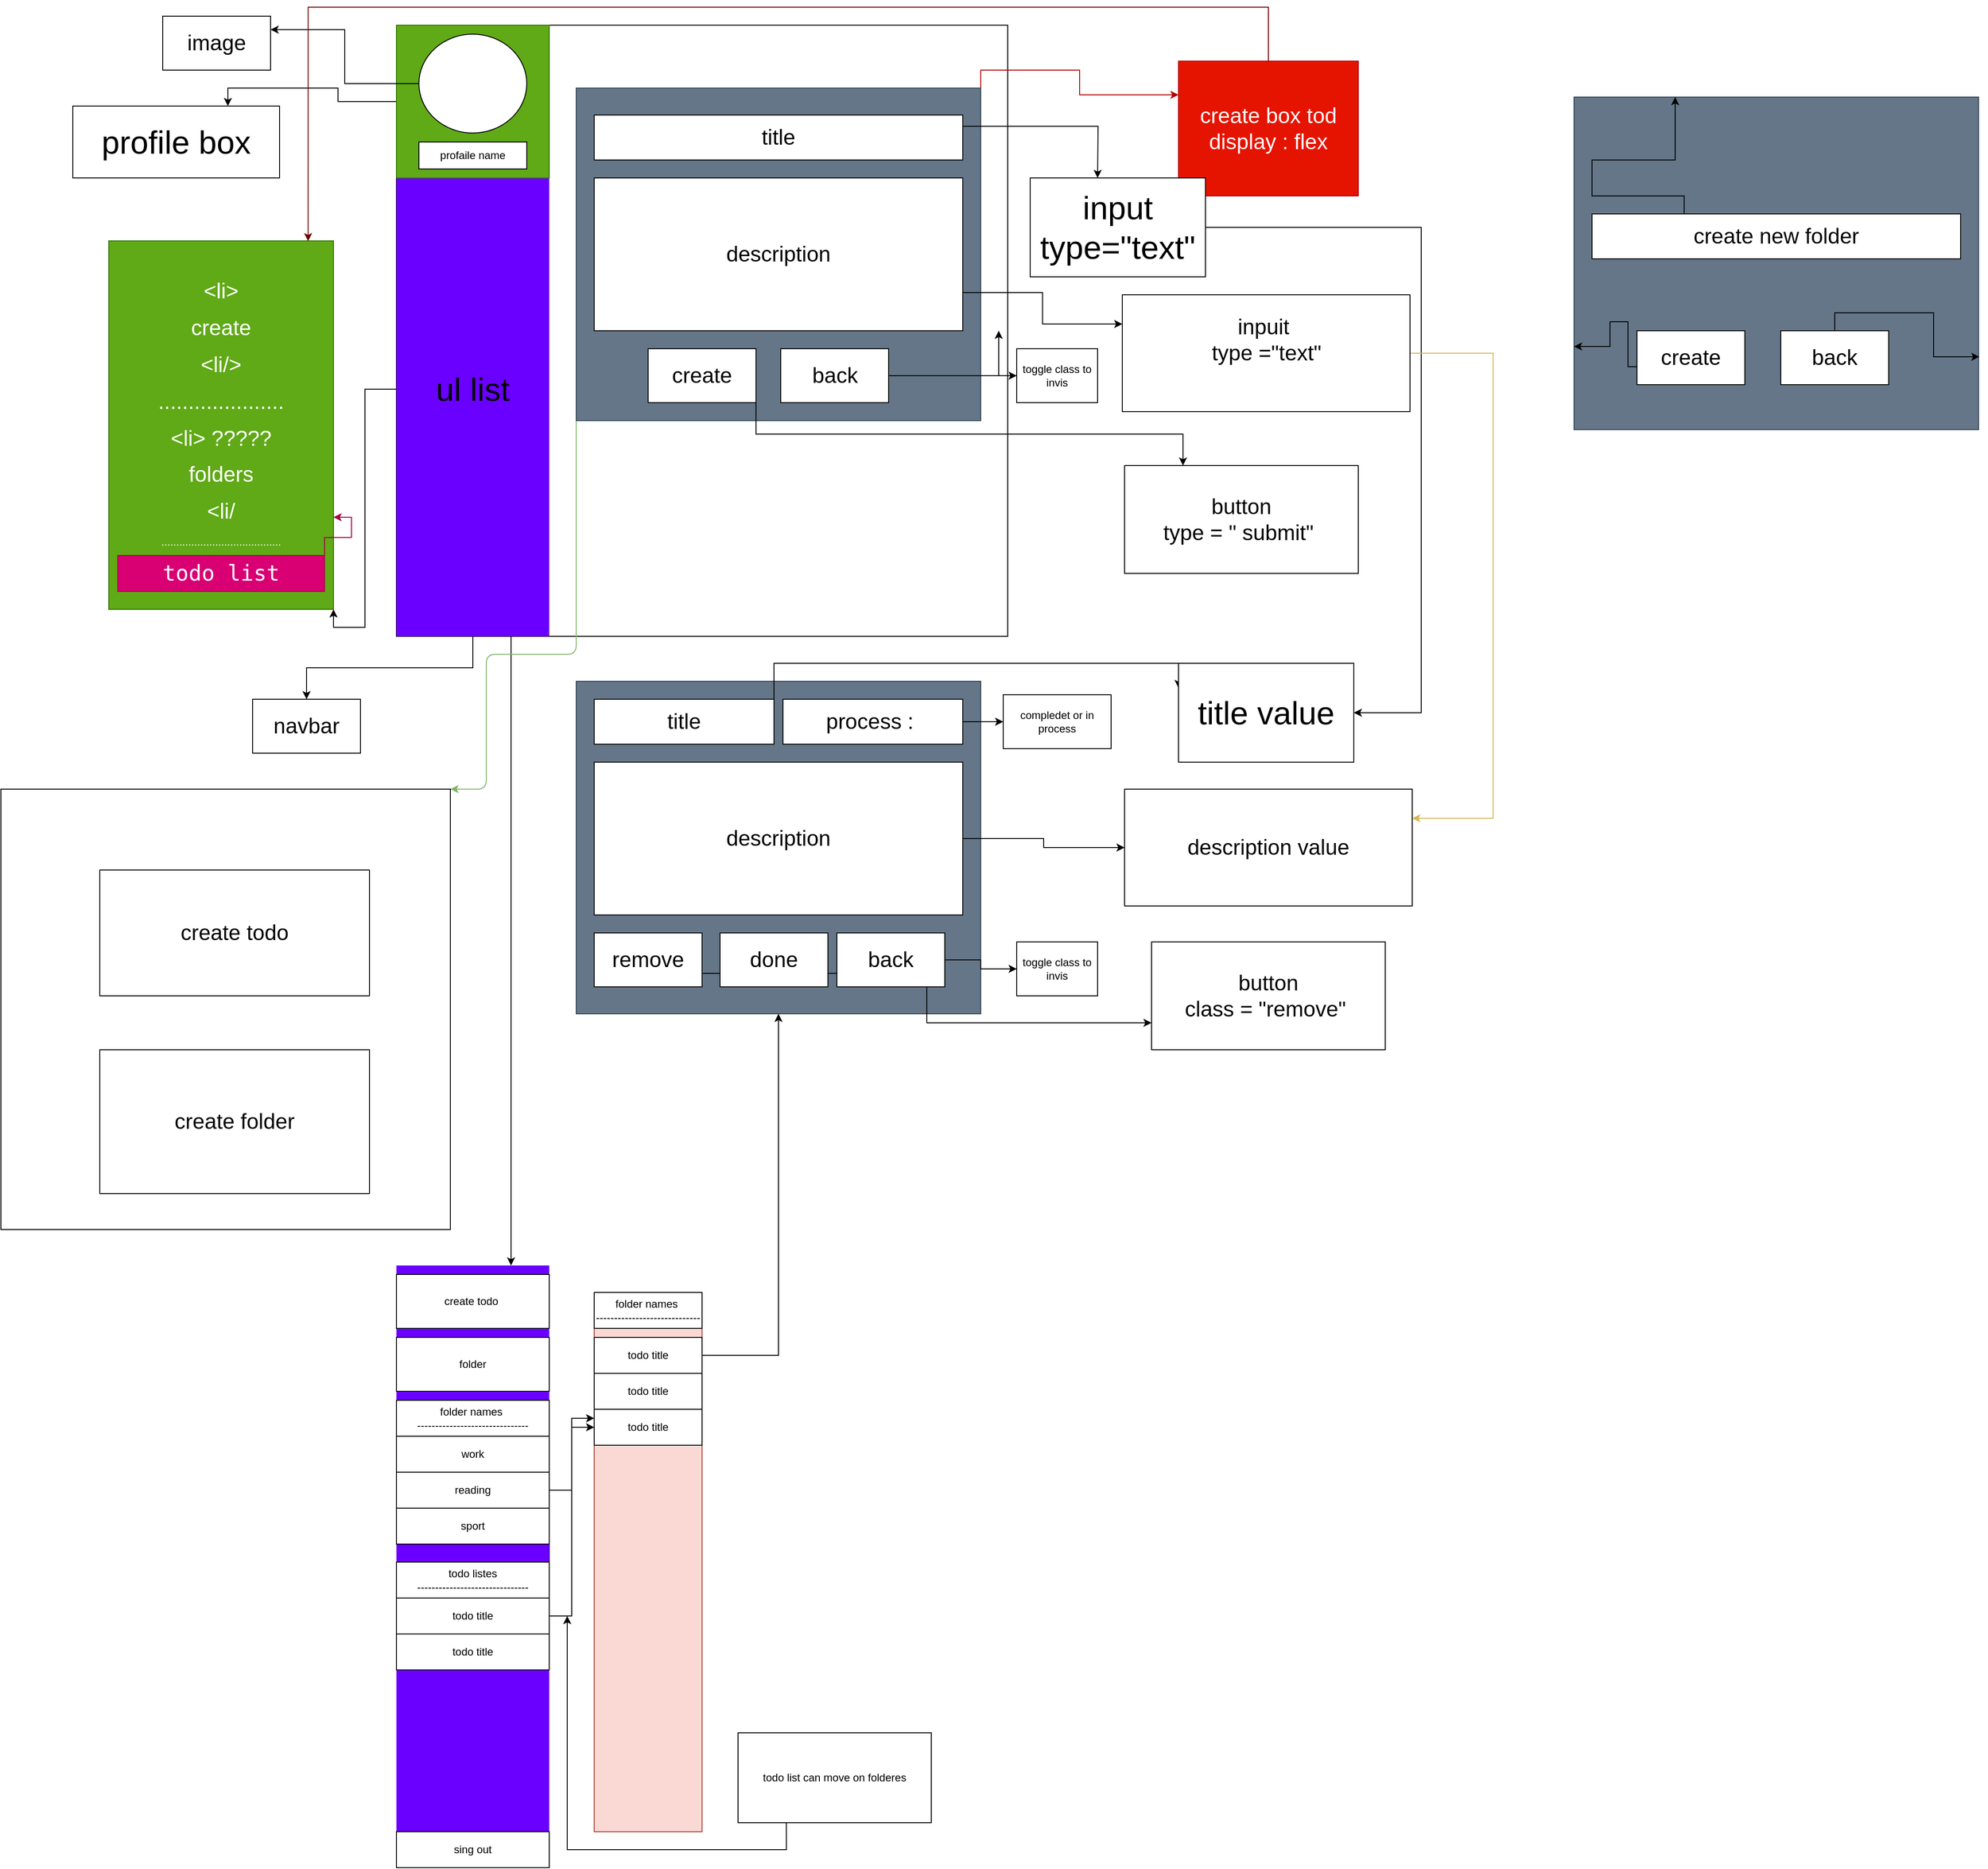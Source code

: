 <mxfile version="13.9.9" type="device"><diagram id="soRYf5IU2YV28QHzgF4Z" name="Page-1"><mxGraphModel dx="3502" dy="1612" grid="1" gridSize="10" guides="1" tooltips="1" connect="1" arrows="1" fold="1" page="1" pageScale="1" pageWidth="850" pageHeight="1100" math="0" shadow="0"><root><mxCell id="0"/><mxCell id="1" parent="0"/><mxCell id="wcgVE5dAAhWsLzOFIcn2-1" value="" style="whiteSpace=wrap;html=1;aspect=fixed;" parent="1" vertex="1"><mxGeometry x="-400" y="30" width="680" height="680" as="geometry"/></mxCell><mxCell id="wcgVE5dAAhWsLzOFIcn2-2" value="&lt;span style=&quot;font-size: 24px&quot;&gt;navbar&lt;br&gt;&lt;/span&gt;" style="rounded=0;whiteSpace=wrap;html=1;" parent="1" vertex="1"><mxGeometry x="-560" y="780" width="120" height="60" as="geometry"/></mxCell><mxCell id="wcgVE5dAAhWsLzOFIcn2-6" style="edgeStyle=orthogonalEdgeStyle;rounded=0;orthogonalLoop=1;jettySize=auto;html=1;exitX=0.5;exitY=1;exitDx=0;exitDy=0;entryX=0.5;entryY=0;entryDx=0;entryDy=0;" parent="1" source="wcgVE5dAAhWsLzOFIcn2-3" target="wcgVE5dAAhWsLzOFIcn2-2" edge="1"><mxGeometry relative="1" as="geometry"><mxPoint x="-315" y="830" as="targetPoint"/></mxGeometry></mxCell><mxCell id="Wy1WqBPB2_bPE5-Rw6UQ-10" style="edgeStyle=orthogonalEdgeStyle;rounded=0;orthogonalLoop=1;jettySize=auto;html=1;exitX=0.75;exitY=1;exitDx=0;exitDy=0;entryX=0.75;entryY=0;entryDx=0;entryDy=0;" parent="1" source="wcgVE5dAAhWsLzOFIcn2-3" target="Wy1WqBPB2_bPE5-Rw6UQ-7" edge="1"><mxGeometry relative="1" as="geometry"/></mxCell><mxCell id="wcgVE5dAAhWsLzOFIcn2-3" value="" style="rounded=0;whiteSpace=wrap;html=1;fillColor=#6a00ff;fontColor=#ffffff;strokeColor=none;" parent="1" vertex="1"><mxGeometry x="-400" y="40" width="170" height="670" as="geometry"/></mxCell><mxCell id="wcgVE5dAAhWsLzOFIcn2-8" style="edgeStyle=orthogonalEdgeStyle;rounded=0;orthogonalLoop=1;jettySize=auto;html=1;exitX=0;exitY=0.5;exitDx=0;exitDy=0;entryX=0.75;entryY=0;entryDx=0;entryDy=0;" parent="1" source="wcgVE5dAAhWsLzOFIcn2-7" target="wcgVE5dAAhWsLzOFIcn2-9" edge="1"><mxGeometry relative="1" as="geometry"><mxPoint x="-480" y="230" as="targetPoint"/></mxGeometry></mxCell><mxCell id="wcgVE5dAAhWsLzOFIcn2-7" value="" style="rounded=0;whiteSpace=wrap;html=1;fillColor=#60a917;strokeColor=#2D7600;fontColor=#ffffff;" parent="1" vertex="1"><mxGeometry x="-400" y="30" width="170" height="170" as="geometry"/></mxCell><mxCell id="wcgVE5dAAhWsLzOFIcn2-9" value="&lt;font style=&quot;font-size: 36px&quot;&gt;profile box&lt;/font&gt;" style="rounded=0;whiteSpace=wrap;html=1;" parent="1" vertex="1"><mxGeometry x="-760" y="120" width="230" height="80" as="geometry"/></mxCell><mxCell id="wcgVE5dAAhWsLzOFIcn2-12" style="edgeStyle=orthogonalEdgeStyle;rounded=0;orthogonalLoop=1;jettySize=auto;html=1;exitX=0;exitY=0.5;exitDx=0;exitDy=0;entryX=1;entryY=0.25;entryDx=0;entryDy=0;" parent="1" source="wcgVE5dAAhWsLzOFIcn2-11" target="wcgVE5dAAhWsLzOFIcn2-13" edge="1"><mxGeometry relative="1" as="geometry"><mxPoint x="-540" y="50" as="targetPoint"/></mxGeometry></mxCell><mxCell id="wcgVE5dAAhWsLzOFIcn2-11" value="" style="ellipse;whiteSpace=wrap;html=1;" parent="1" vertex="1"><mxGeometry x="-375" y="40" width="120" height="110" as="geometry"/></mxCell><mxCell id="wcgVE5dAAhWsLzOFIcn2-13" value="&lt;font style=&quot;font-size: 24px&quot;&gt;image&lt;/font&gt;" style="rounded=0;whiteSpace=wrap;html=1;" parent="1" vertex="1"><mxGeometry x="-660" y="20" width="120" height="60" as="geometry"/></mxCell><mxCell id="wcgVE5dAAhWsLzOFIcn2-14" value="profaile name" style="rounded=0;whiteSpace=wrap;html=1;" parent="1" vertex="1"><mxGeometry x="-375" y="160" width="120" height="30" as="geometry"/></mxCell><mxCell id="wcgVE5dAAhWsLzOFIcn2-16" style="edgeStyle=orthogonalEdgeStyle;rounded=0;orthogonalLoop=1;jettySize=auto;html=1;exitX=1;exitY=0;exitDx=0;exitDy=0;entryX=0;entryY=0.25;entryDx=0;entryDy=0;fillColor=#e51400;strokeColor=#B20000;" parent="1" source="wcgVE5dAAhWsLzOFIcn2-15" target="wcgVE5dAAhWsLzOFIcn2-17" edge="1"><mxGeometry relative="1" as="geometry"><mxPoint x="460" y="140" as="targetPoint"/></mxGeometry></mxCell><mxCell id="dwy9-TNj8Z2yCekTTz8A-10" style="edgeStyle=orthogonalEdgeStyle;rounded=1;orthogonalLoop=1;jettySize=auto;html=1;exitX=0;exitY=1;exitDx=0;exitDy=0;entryX=1;entryY=0;entryDx=0;entryDy=0;fillColor=#d5e8d4;strokeColor=#82b366;" parent="1" source="wcgVE5dAAhWsLzOFIcn2-15" target="dwy9-TNj8Z2yCekTTz8A-1" edge="1"><mxGeometry relative="1" as="geometry"><Array as="points"><mxPoint x="-200" y="730"/><mxPoint x="-300" y="730"/></Array></mxGeometry></mxCell><mxCell id="wcgVE5dAAhWsLzOFIcn2-15" value="" style="rounded=0;whiteSpace=wrap;html=1;fillColor=#647687;strokeColor=#314354;fontColor=#ffffff;" parent="1" vertex="1"><mxGeometry x="-200" y="100" width="450" height="370" as="geometry"/></mxCell><mxCell id="wcgVE5dAAhWsLzOFIcn2-43" style="edgeStyle=orthogonalEdgeStyle;rounded=0;orthogonalLoop=1;jettySize=auto;html=1;exitX=0.5;exitY=0;exitDx=0;exitDy=0;entryX=0.887;entryY=0.001;entryDx=0;entryDy=0;entryPerimeter=0;fillColor=#a20025;strokeColor=#6F0000;" parent="1" source="wcgVE5dAAhWsLzOFIcn2-17" target="wcgVE5dAAhWsLzOFIcn2-37" edge="1"><mxGeometry relative="1" as="geometry"><Array as="points"><mxPoint x="570" y="10"/><mxPoint x="-498" y="10"/></Array></mxGeometry></mxCell><mxCell id="wcgVE5dAAhWsLzOFIcn2-17" value="&lt;font style=&quot;font-size: 24px&quot;&gt;create box tod&lt;br&gt;display : flex&lt;br&gt;&lt;/font&gt;" style="rounded=0;whiteSpace=wrap;html=1;fillColor=#e51400;strokeColor=#B20000;fontColor=#ffffff;" parent="1" vertex="1"><mxGeometry x="470" y="70" width="200" height="150" as="geometry"/></mxCell><mxCell id="wcgVE5dAAhWsLzOFIcn2-27" style="edgeStyle=orthogonalEdgeStyle;rounded=0;orthogonalLoop=1;jettySize=auto;html=1;exitX=1;exitY=0.25;exitDx=0;exitDy=0;" parent="1" source="wcgVE5dAAhWsLzOFIcn2-18" edge="1"><mxGeometry relative="1" as="geometry"><mxPoint x="380" y="200" as="targetPoint"/></mxGeometry></mxCell><mxCell id="wcgVE5dAAhWsLzOFIcn2-18" value="&lt;font style=&quot;font-size: 24px&quot;&gt;title&lt;/font&gt;" style="rounded=0;whiteSpace=wrap;html=1;" parent="1" vertex="1"><mxGeometry x="-180" y="130" width="410" height="50" as="geometry"/></mxCell><mxCell id="wcgVE5dAAhWsLzOFIcn2-29" style="edgeStyle=orthogonalEdgeStyle;rounded=0;orthogonalLoop=1;jettySize=auto;html=1;exitX=1;exitY=0.75;exitDx=0;exitDy=0;entryX=0;entryY=0.25;entryDx=0;entryDy=0;" parent="1" source="wcgVE5dAAhWsLzOFIcn2-19" target="wcgVE5dAAhWsLzOFIcn2-30" edge="1"><mxGeometry relative="1" as="geometry"><mxPoint x="380" y="370" as="targetPoint"/></mxGeometry></mxCell><mxCell id="wcgVE5dAAhWsLzOFIcn2-19" value="&lt;font style=&quot;font-size: 24px&quot;&gt;description&lt;/font&gt;" style="rounded=0;whiteSpace=wrap;html=1;" parent="1" vertex="1"><mxGeometry x="-180" y="200" width="410" height="170" as="geometry"/></mxCell><mxCell id="wcgVE5dAAhWsLzOFIcn2-33" style="edgeStyle=orthogonalEdgeStyle;rounded=0;orthogonalLoop=1;jettySize=auto;html=1;exitX=1;exitY=1;exitDx=0;exitDy=0;entryX=0.25;entryY=0;entryDx=0;entryDy=0;" parent="1" source="wcgVE5dAAhWsLzOFIcn2-22" target="wcgVE5dAAhWsLzOFIcn2-34" edge="1"><mxGeometry relative="1" as="geometry"><mxPoint x="480" y="520" as="targetPoint"/></mxGeometry></mxCell><mxCell id="wcgVE5dAAhWsLzOFIcn2-22" value="&lt;font style=&quot;font-size: 24px&quot;&gt;create&lt;/font&gt;" style="rounded=0;whiteSpace=wrap;html=1;" parent="1" vertex="1"><mxGeometry x="-120" y="390" width="120" height="60" as="geometry"/></mxCell><mxCell id="wcgVE5dAAhWsLzOFIcn2-56" style="edgeStyle=orthogonalEdgeStyle;rounded=0;orthogonalLoop=1;jettySize=auto;html=1;exitX=1;exitY=0.5;exitDx=0;exitDy=0;entryX=1;entryY=0.5;entryDx=0;entryDy=0;" parent="1" source="wcgVE5dAAhWsLzOFIcn2-28" target="wcgVE5dAAhWsLzOFIcn2-52" edge="1"><mxGeometry relative="1" as="geometry"><Array as="points"><mxPoint x="740" y="255"/><mxPoint x="740" y="795"/></Array></mxGeometry></mxCell><mxCell id="wcgVE5dAAhWsLzOFIcn2-28" value="&lt;span style=&quot;font-size: 36px&quot;&gt;input type=&quot;text&quot;&lt;/span&gt;" style="rounded=0;whiteSpace=wrap;html=1;" parent="1" vertex="1"><mxGeometry x="305" y="200" width="195" height="110" as="geometry"/></mxCell><mxCell id="wcgVE5dAAhWsLzOFIcn2-57" style="edgeStyle=orthogonalEdgeStyle;rounded=0;orthogonalLoop=1;jettySize=auto;html=1;exitX=1;exitY=0.5;exitDx=0;exitDy=0;entryX=1;entryY=0.25;entryDx=0;entryDy=0;fillColor=#fff2cc;strokeColor=#d6b656;" parent="1" source="wcgVE5dAAhWsLzOFIcn2-30" target="wcgVE5dAAhWsLzOFIcn2-51" edge="1"><mxGeometry relative="1" as="geometry"><Array as="points"><mxPoint x="820" y="395"/><mxPoint x="820" y="913"/></Array></mxGeometry></mxCell><mxCell id="wcgVE5dAAhWsLzOFIcn2-30" value="&lt;span style=&quot;font-size: 24px&quot;&gt;inpuit&amp;nbsp;&lt;br&gt;type =&quot;text&quot;&lt;br&gt;&lt;br&gt;&lt;/span&gt;" style="rounded=0;whiteSpace=wrap;html=1;" parent="1" vertex="1"><mxGeometry x="407.5" y="330" width="320" height="130" as="geometry"/></mxCell><mxCell id="wcgVE5dAAhWsLzOFIcn2-34" value="&lt;font style=&quot;font-size: 24px&quot;&gt;button&lt;br&gt;type = &quot; submit&quot;&amp;nbsp;&lt;br&gt;&lt;/font&gt;" style="rounded=0;whiteSpace=wrap;html=1;" parent="1" vertex="1"><mxGeometry x="410" y="520" width="260" height="120" as="geometry"/></mxCell><mxCell id="wcgVE5dAAhWsLzOFIcn2-36" style="edgeStyle=orthogonalEdgeStyle;rounded=0;orthogonalLoop=1;jettySize=auto;html=1;exitX=0;exitY=0.5;exitDx=0;exitDy=0;entryX=1;entryY=1;entryDx=0;entryDy=0;" parent="1" source="wcgVE5dAAhWsLzOFIcn2-35" target="wcgVE5dAAhWsLzOFIcn2-37" edge="1"><mxGeometry relative="1" as="geometry"><mxPoint x="-470" y="330" as="targetPoint"/></mxGeometry></mxCell><mxCell id="wcgVE5dAAhWsLzOFIcn2-35" value="&lt;span style=&quot;font-size: 36px&quot;&gt;ul list&lt;br&gt;&lt;/span&gt;" style="rounded=0;whiteSpace=wrap;html=1;fillColor=none;strokeColor=none;" parent="1" vertex="1"><mxGeometry x="-400" y="200" width="170" height="470" as="geometry"/></mxCell><mxCell id="wcgVE5dAAhWsLzOFIcn2-37" value="&lt;blockquote&gt;&lt;span style=&quot;font-size: 24px&quot;&gt;&amp;lt;li&amp;gt;&lt;/span&gt;&lt;/blockquote&gt;&lt;blockquote&gt;&lt;span style=&quot;font-size: 24px&quot;&gt;create&lt;/span&gt;&lt;/blockquote&gt;&lt;blockquote&gt;&lt;span style=&quot;font-size: 24px&quot;&gt;&amp;lt;li/&amp;gt;&lt;/span&gt;&lt;/blockquote&gt;&lt;blockquote&gt;&lt;span style=&quot;font-size: 24px&quot;&gt;.....................&lt;/span&gt;&lt;/blockquote&gt;&lt;blockquote&gt;&lt;span style=&quot;font-size: 24px&quot;&gt;&amp;lt;li&amp;gt; ?????&lt;/span&gt;&lt;/blockquote&gt;&lt;blockquote&gt;&lt;span style=&quot;font-size: 24px&quot;&gt;folders&lt;/span&gt;&lt;/blockquote&gt;&lt;blockquote&gt;&lt;span style=&quot;font-size: 24px&quot;&gt;&amp;lt;li/&lt;/span&gt;&lt;/blockquote&gt;&lt;blockquote&gt;........................................&lt;/blockquote&gt;&lt;pre&gt;&lt;br&gt;&lt;/pre&gt;&lt;div style=&quot;text-align: justify&quot;&gt;&lt;/div&gt;" style="rounded=0;whiteSpace=wrap;html=1;fillColor=#60a917;strokeColor=#2D7600;fontColor=#ffffff;" parent="1" vertex="1"><mxGeometry x="-720" y="270" width="250" height="410" as="geometry"/></mxCell><mxCell id="wcgVE5dAAhWsLzOFIcn2-41" style="edgeStyle=orthogonalEdgeStyle;rounded=0;orthogonalLoop=1;jettySize=auto;html=1;exitX=1;exitY=0;exitDx=0;exitDy=0;entryX=1;entryY=0.75;entryDx=0;entryDy=0;fillColor=#d80073;strokeColor=#A50040;" parent="1" source="wcgVE5dAAhWsLzOFIcn2-40" target="wcgVE5dAAhWsLzOFIcn2-37" edge="1"><mxGeometry relative="1" as="geometry"/></mxCell><mxCell id="wcgVE5dAAhWsLzOFIcn2-40" value="&lt;pre&gt;&lt;span style=&quot;font-size: 24px&quot;&gt;todo list&lt;/span&gt;&lt;/pre&gt;" style="rounded=0;whiteSpace=wrap;html=1;fillColor=#d80073;strokeColor=#A50040;fontColor=#ffffff;" parent="1" vertex="1"><mxGeometry x="-710" y="620" width="230" height="40" as="geometry"/></mxCell><mxCell id="wcgVE5dAAhWsLzOFIcn2-46" value="" style="rounded=0;whiteSpace=wrap;html=1;fillColor=#647687;strokeColor=#314354;fontColor=#ffffff;" parent="1" vertex="1"><mxGeometry x="-200" y="760" width="450" height="370" as="geometry"/></mxCell><mxCell id="wcgVE5dAAhWsLzOFIcn2-53" style="edgeStyle=orthogonalEdgeStyle;rounded=0;orthogonalLoop=1;jettySize=auto;html=1;exitX=1;exitY=0.5;exitDx=0;exitDy=0;entryX=0;entryY=0.25;entryDx=0;entryDy=0;" parent="1" source="wcgVE5dAAhWsLzOFIcn2-47" target="wcgVE5dAAhWsLzOFIcn2-52" edge="1"><mxGeometry relative="1" as="geometry"><Array as="points"><mxPoint x="20" y="740"/><mxPoint x="470" y="740"/></Array></mxGeometry></mxCell><mxCell id="wcgVE5dAAhWsLzOFIcn2-47" value="&lt;font style=&quot;font-size: 24px&quot;&gt;title&lt;/font&gt;" style="rounded=0;whiteSpace=wrap;html=1;" parent="1" vertex="1"><mxGeometry x="-180" y="780" width="200" height="50" as="geometry"/></mxCell><mxCell id="wcgVE5dAAhWsLzOFIcn2-54" style="edgeStyle=orthogonalEdgeStyle;rounded=0;orthogonalLoop=1;jettySize=auto;html=1;exitX=1;exitY=0.5;exitDx=0;exitDy=0;" parent="1" source="wcgVE5dAAhWsLzOFIcn2-48" target="wcgVE5dAAhWsLzOFIcn2-51" edge="1"><mxGeometry relative="1" as="geometry"/></mxCell><mxCell id="wcgVE5dAAhWsLzOFIcn2-48" value="&lt;font style=&quot;font-size: 24px&quot;&gt;description&lt;/font&gt;" style="rounded=0;whiteSpace=wrap;html=1;" parent="1" vertex="1"><mxGeometry x="-180" y="850" width="410" height="170" as="geometry"/></mxCell><mxCell id="wcgVE5dAAhWsLzOFIcn2-55" style="edgeStyle=orthogonalEdgeStyle;rounded=0;orthogonalLoop=1;jettySize=auto;html=1;exitX=1;exitY=0.75;exitDx=0;exitDy=0;entryX=0;entryY=0.75;entryDx=0;entryDy=0;" parent="1" source="wcgVE5dAAhWsLzOFIcn2-49" target="wcgVE5dAAhWsLzOFIcn2-50" edge="1"><mxGeometry relative="1" as="geometry"/></mxCell><mxCell id="wcgVE5dAAhWsLzOFIcn2-49" value="&lt;font style=&quot;font-size: 24px&quot;&gt;remove&lt;/font&gt;" style="rounded=0;whiteSpace=wrap;html=1;" parent="1" vertex="1"><mxGeometry x="-180" y="1040" width="120" height="60" as="geometry"/></mxCell><mxCell id="wcgVE5dAAhWsLzOFIcn2-50" value="&lt;font style=&quot;font-size: 24px&quot;&gt;button&lt;br&gt;class = &quot;remove&quot;&amp;nbsp;&lt;br&gt;&lt;/font&gt;" style="rounded=0;whiteSpace=wrap;html=1;" parent="1" vertex="1"><mxGeometry x="440" y="1050" width="260" height="120" as="geometry"/></mxCell><mxCell id="wcgVE5dAAhWsLzOFIcn2-51" value="&lt;span style=&quot;font-size: 24px&quot;&gt;description value&lt;br&gt;&lt;/span&gt;" style="rounded=0;whiteSpace=wrap;html=1;" parent="1" vertex="1"><mxGeometry x="410" y="880" width="320" height="130" as="geometry"/></mxCell><mxCell id="wcgVE5dAAhWsLzOFIcn2-52" value="&lt;span style=&quot;font-size: 36px&quot;&gt;title value&lt;/span&gt;" style="rounded=0;whiteSpace=wrap;html=1;" parent="1" vertex="1"><mxGeometry x="470" y="740" width="195" height="110" as="geometry"/></mxCell><mxCell id="dwy9-TNj8Z2yCekTTz8A-1" value="" style="rounded=0;whiteSpace=wrap;html=1;" parent="1" vertex="1"><mxGeometry x="-840" y="880" width="500" height="490" as="geometry"/></mxCell><mxCell id="dwy9-TNj8Z2yCekTTz8A-8" value="&lt;span style=&quot;font-size: 24px&quot;&gt;create todo&lt;/span&gt;" style="rounded=0;whiteSpace=wrap;html=1;" parent="1" vertex="1"><mxGeometry x="-730" y="970" width="300" height="140" as="geometry"/></mxCell><mxCell id="dwy9-TNj8Z2yCekTTz8A-9" value="&lt;font style=&quot;font-size: 24px&quot;&gt;create folder&lt;/font&gt;" style="rounded=0;whiteSpace=wrap;html=1;" parent="1" vertex="1"><mxGeometry x="-730" y="1170" width="300" height="160" as="geometry"/></mxCell><mxCell id="Wy1WqBPB2_bPE5-Rw6UQ-18" style="edgeStyle=orthogonalEdgeStyle;rounded=0;orthogonalLoop=1;jettySize=auto;html=1;exitX=1;exitY=0.5;exitDx=0;exitDy=0;entryX=0;entryY=0.5;entryDx=0;entryDy=0;" parent="1" source="Wy1WqBPB2_bPE5-Rw6UQ-7" target="Wy1WqBPB2_bPE5-Rw6UQ-24" edge="1"><mxGeometry relative="1" as="geometry"><Array as="points"><mxPoint x="-230" y="1660"/><mxPoint x="-205" y="1660"/><mxPoint x="-205" y="1590"/></Array></mxGeometry></mxCell><mxCell id="Wy1WqBPB2_bPE5-Rw6UQ-7" value="" style="rounded=0;whiteSpace=wrap;html=1;fillColor=#6a00ff;fontColor=#ffffff;strokeColor=none;" parent="1" vertex="1"><mxGeometry x="-400" y="1410" width="170" height="670" as="geometry"/></mxCell><mxCell id="Wy1WqBPB2_bPE5-Rw6UQ-11" value="create todo&amp;nbsp;" style="rounded=0;whiteSpace=wrap;html=1;" parent="1" vertex="1"><mxGeometry x="-400" y="1420" width="170" height="60" as="geometry"/></mxCell><mxCell id="Wy1WqBPB2_bPE5-Rw6UQ-12" value="folder" style="rounded=0;whiteSpace=wrap;html=1;" parent="1" vertex="1"><mxGeometry x="-400" y="1490" width="170" height="60" as="geometry"/></mxCell><mxCell id="Wy1WqBPB2_bPE5-Rw6UQ-13" value="folder names&amp;nbsp;&lt;br&gt;-------------------------------" style="rounded=0;whiteSpace=wrap;html=1;" parent="1" vertex="1"><mxGeometry x="-400" y="1560" width="170" height="40" as="geometry"/></mxCell><mxCell id="Wy1WqBPB2_bPE5-Rw6UQ-14" value="work" style="rounded=0;whiteSpace=wrap;html=1;" parent="1" vertex="1"><mxGeometry x="-400" y="1600" width="170" height="40" as="geometry"/></mxCell><mxCell id="Wy1WqBPB2_bPE5-Rw6UQ-15" value="reading" style="rounded=0;whiteSpace=wrap;html=1;" parent="1" vertex="1"><mxGeometry x="-400" y="1640" width="170" height="40" as="geometry"/></mxCell><mxCell id="Wy1WqBPB2_bPE5-Rw6UQ-16" value="sport" style="rounded=0;whiteSpace=wrap;html=1;" parent="1" vertex="1"><mxGeometry x="-400" y="1680" width="170" height="40" as="geometry"/></mxCell><mxCell id="Wy1WqBPB2_bPE5-Rw6UQ-17" value="" style="rounded=0;whiteSpace=wrap;html=1;fillColor=#fad9d5;strokeColor=#ae4132;" parent="1" vertex="1"><mxGeometry x="-180" y="1440" width="120" height="600" as="geometry"/></mxCell><mxCell id="Wy1WqBPB2_bPE5-Rw6UQ-19" value="folder names&amp;nbsp;&lt;br&gt;-----------------------------" style="rounded=0;whiteSpace=wrap;html=1;" parent="1" vertex="1"><mxGeometry x="-180" y="1440" width="120" height="40" as="geometry"/></mxCell><mxCell id="Wy1WqBPB2_bPE5-Rw6UQ-22" style="edgeStyle=orthogonalEdgeStyle;rounded=0;orthogonalLoop=1;jettySize=auto;html=1;exitX=1;exitY=0.5;exitDx=0;exitDy=0;entryX=0.5;entryY=1;entryDx=0;entryDy=0;" parent="1" source="Wy1WqBPB2_bPE5-Rw6UQ-21" target="wcgVE5dAAhWsLzOFIcn2-46" edge="1"><mxGeometry relative="1" as="geometry"/></mxCell><mxCell id="Wy1WqBPB2_bPE5-Rw6UQ-21" value="todo title" style="rounded=0;whiteSpace=wrap;html=1;" parent="1" vertex="1"><mxGeometry x="-180" y="1490" width="120" height="40" as="geometry"/></mxCell><mxCell id="Wy1WqBPB2_bPE5-Rw6UQ-23" value="todo title" style="rounded=0;whiteSpace=wrap;html=1;" parent="1" vertex="1"><mxGeometry x="-180" y="1530" width="120" height="40" as="geometry"/></mxCell><mxCell id="Wy1WqBPB2_bPE5-Rw6UQ-24" value="todo title" style="rounded=0;whiteSpace=wrap;html=1;" parent="1" vertex="1"><mxGeometry x="-180" y="1570" width="120" height="40" as="geometry"/></mxCell><mxCell id="Wy1WqBPB2_bPE5-Rw6UQ-25" value="todo listes&lt;br&gt;-------------------------------" style="rounded=0;whiteSpace=wrap;html=1;" parent="1" vertex="1"><mxGeometry x="-400" y="1740" width="170" height="40" as="geometry"/></mxCell><mxCell id="Wy1WqBPB2_bPE5-Rw6UQ-28" style="edgeStyle=orthogonalEdgeStyle;rounded=0;orthogonalLoop=1;jettySize=auto;html=1;exitX=1;exitY=0.5;exitDx=0;exitDy=0;entryX=0;entryY=0.25;entryDx=0;entryDy=0;" parent="1" source="Wy1WqBPB2_bPE5-Rw6UQ-26" target="Wy1WqBPB2_bPE5-Rw6UQ-24" edge="1"><mxGeometry relative="1" as="geometry"><mxPoint x="-190" y="1570" as="targetPoint"/></mxGeometry></mxCell><mxCell id="Wy1WqBPB2_bPE5-Rw6UQ-26" value="todo title" style="rounded=0;whiteSpace=wrap;html=1;" parent="1" vertex="1"><mxGeometry x="-400" y="1780" width="170" height="40" as="geometry"/></mxCell><mxCell id="Wy1WqBPB2_bPE5-Rw6UQ-27" value="todo title" style="rounded=0;whiteSpace=wrap;html=1;" parent="1" vertex="1"><mxGeometry x="-400" y="1820" width="170" height="40" as="geometry"/></mxCell><mxCell id="Wy1WqBPB2_bPE5-Rw6UQ-31" style="edgeStyle=orthogonalEdgeStyle;rounded=0;orthogonalLoop=1;jettySize=auto;html=1;exitX=0.25;exitY=1;exitDx=0;exitDy=0;" parent="1" source="Wy1WqBPB2_bPE5-Rw6UQ-29" edge="1"><mxGeometry relative="1" as="geometry"><mxPoint x="-210" y="1800" as="targetPoint"/><Array as="points"><mxPoint x="19" y="2060"/><mxPoint x="-220" y="2060"/></Array></mxGeometry></mxCell><mxCell id="Wy1WqBPB2_bPE5-Rw6UQ-29" value="todo list can move on folderes" style="rounded=0;whiteSpace=wrap;html=1;" parent="1" vertex="1"><mxGeometry x="-20" y="1930" width="215" height="100" as="geometry"/></mxCell><mxCell id="Wy1WqBPB2_bPE5-Rw6UQ-33" value="sing out" style="rounded=0;whiteSpace=wrap;html=1;" parent="1" vertex="1"><mxGeometry x="-400" y="2040" width="170" height="40" as="geometry"/></mxCell><mxCell id="nWyEYrYDfvStqOrzgPQe-2" style="edgeStyle=orthogonalEdgeStyle;rounded=0;orthogonalLoop=1;jettySize=auto;html=1;exitX=1;exitY=0.5;exitDx=0;exitDy=0;" parent="1" source="nWyEYrYDfvStqOrzgPQe-1" target="nWyEYrYDfvStqOrzgPQe-3" edge="1"><mxGeometry relative="1" as="geometry"><mxPoint x="300" y="420" as="targetPoint"/></mxGeometry></mxCell><mxCell id="nWyEYrYDfvStqOrzgPQe-1" value="&lt;font style=&quot;font-size: 24px&quot;&gt;back&lt;/font&gt;" style="rounded=0;whiteSpace=wrap;html=1;" parent="1" vertex="1"><mxGeometry x="27.5" y="390" width="120" height="60" as="geometry"/></mxCell><mxCell id="50GIoPg6Txe1W5VIigJZ-1" value="" style="edgeStyle=orthogonalEdgeStyle;rounded=0;orthogonalLoop=1;jettySize=auto;html=1;" parent="1" source="nWyEYrYDfvStqOrzgPQe-3" target="wcgVE5dAAhWsLzOFIcn2-1" edge="1"><mxGeometry relative="1" as="geometry"/></mxCell><mxCell id="nWyEYrYDfvStqOrzgPQe-3" value="toggle class to invis" style="rounded=0;whiteSpace=wrap;html=1;" parent="1" vertex="1"><mxGeometry x="290" y="390" width="90" height="60" as="geometry"/></mxCell><mxCell id="nWyEYrYDfvStqOrzgPQe-4" style="edgeStyle=orthogonalEdgeStyle;rounded=0;orthogonalLoop=1;jettySize=auto;html=1;exitX=1;exitY=0.5;exitDx=0;exitDy=0;" parent="1" source="nWyEYrYDfvStqOrzgPQe-5" target="nWyEYrYDfvStqOrzgPQe-6" edge="1"><mxGeometry relative="1" as="geometry"><mxPoint x="300" y="1080" as="targetPoint"/></mxGeometry></mxCell><mxCell id="nWyEYrYDfvStqOrzgPQe-5" value="&lt;font style=&quot;font-size: 24px&quot;&gt;back&lt;/font&gt;" style="rounded=0;whiteSpace=wrap;html=1;" parent="1" vertex="1"><mxGeometry x="90" y="1040" width="120" height="60" as="geometry"/></mxCell><mxCell id="nWyEYrYDfvStqOrzgPQe-6" value="toggle class to invis" style="rounded=0;whiteSpace=wrap;html=1;" parent="1" vertex="1"><mxGeometry x="290" y="1050" width="90" height="60" as="geometry"/></mxCell><mxCell id="5GPVWv-RKyu2_SYKeEUg-1" value="&lt;font style=&quot;font-size: 24px&quot;&gt;done&lt;/font&gt;" style="rounded=0;whiteSpace=wrap;html=1;" parent="1" vertex="1"><mxGeometry x="-40" y="1040" width="120" height="60" as="geometry"/></mxCell><mxCell id="mkou_PxfZJ7A3hEJyQdC-3" style="edgeStyle=orthogonalEdgeStyle;rounded=0;orthogonalLoop=1;jettySize=auto;html=1;exitX=1;exitY=0.5;exitDx=0;exitDy=0;" edge="1" parent="1" source="mkou_PxfZJ7A3hEJyQdC-2" target="mkou_PxfZJ7A3hEJyQdC-4"><mxGeometry relative="1" as="geometry"><mxPoint x="320" y="805" as="targetPoint"/></mxGeometry></mxCell><mxCell id="mkou_PxfZJ7A3hEJyQdC-2" value="&lt;font style=&quot;font-size: 24px&quot;&gt;process :&amp;nbsp;&lt;/font&gt;" style="rounded=0;whiteSpace=wrap;html=1;" vertex="1" parent="1"><mxGeometry x="30" y="780" width="200" height="50" as="geometry"/></mxCell><mxCell id="mkou_PxfZJ7A3hEJyQdC-4" value="compledet or in process" style="rounded=0;whiteSpace=wrap;html=1;" vertex="1" parent="1"><mxGeometry x="275" y="775" width="120" height="60" as="geometry"/></mxCell><mxCell id="mkou_PxfZJ7A3hEJyQdC-11" style="edgeStyle=orthogonalEdgeStyle;rounded=0;orthogonalLoop=1;jettySize=auto;html=1;exitX=0.25;exitY=0;exitDx=0;exitDy=0;entryX=0.234;entryY=0.027;entryDx=0;entryDy=0;entryPerimeter=0;" edge="1" parent="1" source="mkou_PxfZJ7A3hEJyQdC-5" target="mkou_PxfZJ7A3hEJyQdC-6"><mxGeometry relative="1" as="geometry"><Array as="points"><mxPoint x="943" y="170"/><mxPoint x="946" y="170"/></Array></mxGeometry></mxCell><mxCell id="mkou_PxfZJ7A3hEJyQdC-5" value="" style="rounded=0;whiteSpace=wrap;html=1;fillColor=#647687;strokeColor=#314354;fontColor=#ffffff;" vertex="1" parent="1"><mxGeometry x="910" y="110" width="450" height="370" as="geometry"/></mxCell><mxCell id="mkou_PxfZJ7A3hEJyQdC-12" style="edgeStyle=orthogonalEdgeStyle;rounded=0;orthogonalLoop=1;jettySize=auto;html=1;exitX=0.25;exitY=0;exitDx=0;exitDy=0;entryX=0.25;entryY=0;entryDx=0;entryDy=0;" edge="1" parent="1" source="mkou_PxfZJ7A3hEJyQdC-6" target="mkou_PxfZJ7A3hEJyQdC-5"><mxGeometry relative="1" as="geometry"><Array as="points"><mxPoint x="953" y="220"/><mxPoint x="930" y="220"/><mxPoint x="930" y="180"/><mxPoint x="943" y="180"/></Array></mxGeometry></mxCell><mxCell id="mkou_PxfZJ7A3hEJyQdC-6" value="&lt;font style=&quot;font-size: 24px&quot;&gt;create new folder&lt;/font&gt;" style="rounded=0;whiteSpace=wrap;html=1;" vertex="1" parent="1"><mxGeometry x="930" y="240" width="410" height="50" as="geometry"/></mxCell><mxCell id="mkou_PxfZJ7A3hEJyQdC-13" style="edgeStyle=orthogonalEdgeStyle;rounded=0;orthogonalLoop=1;jettySize=auto;html=1;exitX=0;exitY=0.5;exitDx=0;exitDy=0;entryX=0;entryY=0.75;entryDx=0;entryDy=0;" edge="1" parent="1" source="mkou_PxfZJ7A3hEJyQdC-7" target="mkou_PxfZJ7A3hEJyQdC-5"><mxGeometry relative="1" as="geometry"><Array as="points"><mxPoint x="980" y="410"/><mxPoint x="970" y="410"/><mxPoint x="970" y="360"/><mxPoint x="950" y="360"/><mxPoint x="950" y="388"/></Array></mxGeometry></mxCell><mxCell id="mkou_PxfZJ7A3hEJyQdC-7" value="&lt;font style=&quot;font-size: 24px&quot;&gt;create&lt;/font&gt;" style="rounded=0;whiteSpace=wrap;html=1;" vertex="1" parent="1"><mxGeometry x="980" y="370" width="120" height="60" as="geometry"/></mxCell><mxCell id="mkou_PxfZJ7A3hEJyQdC-14" style="edgeStyle=orthogonalEdgeStyle;rounded=0;orthogonalLoop=1;jettySize=auto;html=1;exitX=1;exitY=0.5;exitDx=0;exitDy=0;entryX=1.002;entryY=0.781;entryDx=0;entryDy=0;entryPerimeter=0;" edge="1" parent="1" source="mkou_PxfZJ7A3hEJyQdC-8" target="mkou_PxfZJ7A3hEJyQdC-5"><mxGeometry relative="1" as="geometry"><Array as="points"><mxPoint x="1200" y="350"/><mxPoint x="1310" y="350"/><mxPoint x="1310" y="399"/></Array></mxGeometry></mxCell><mxCell id="mkou_PxfZJ7A3hEJyQdC-8" value="&lt;font style=&quot;font-size: 24px&quot;&gt;back&lt;/font&gt;" style="rounded=0;whiteSpace=wrap;html=1;" vertex="1" parent="1"><mxGeometry x="1140" y="370" width="120" height="60" as="geometry"/></mxCell></root></mxGraphModel></diagram></mxfile>